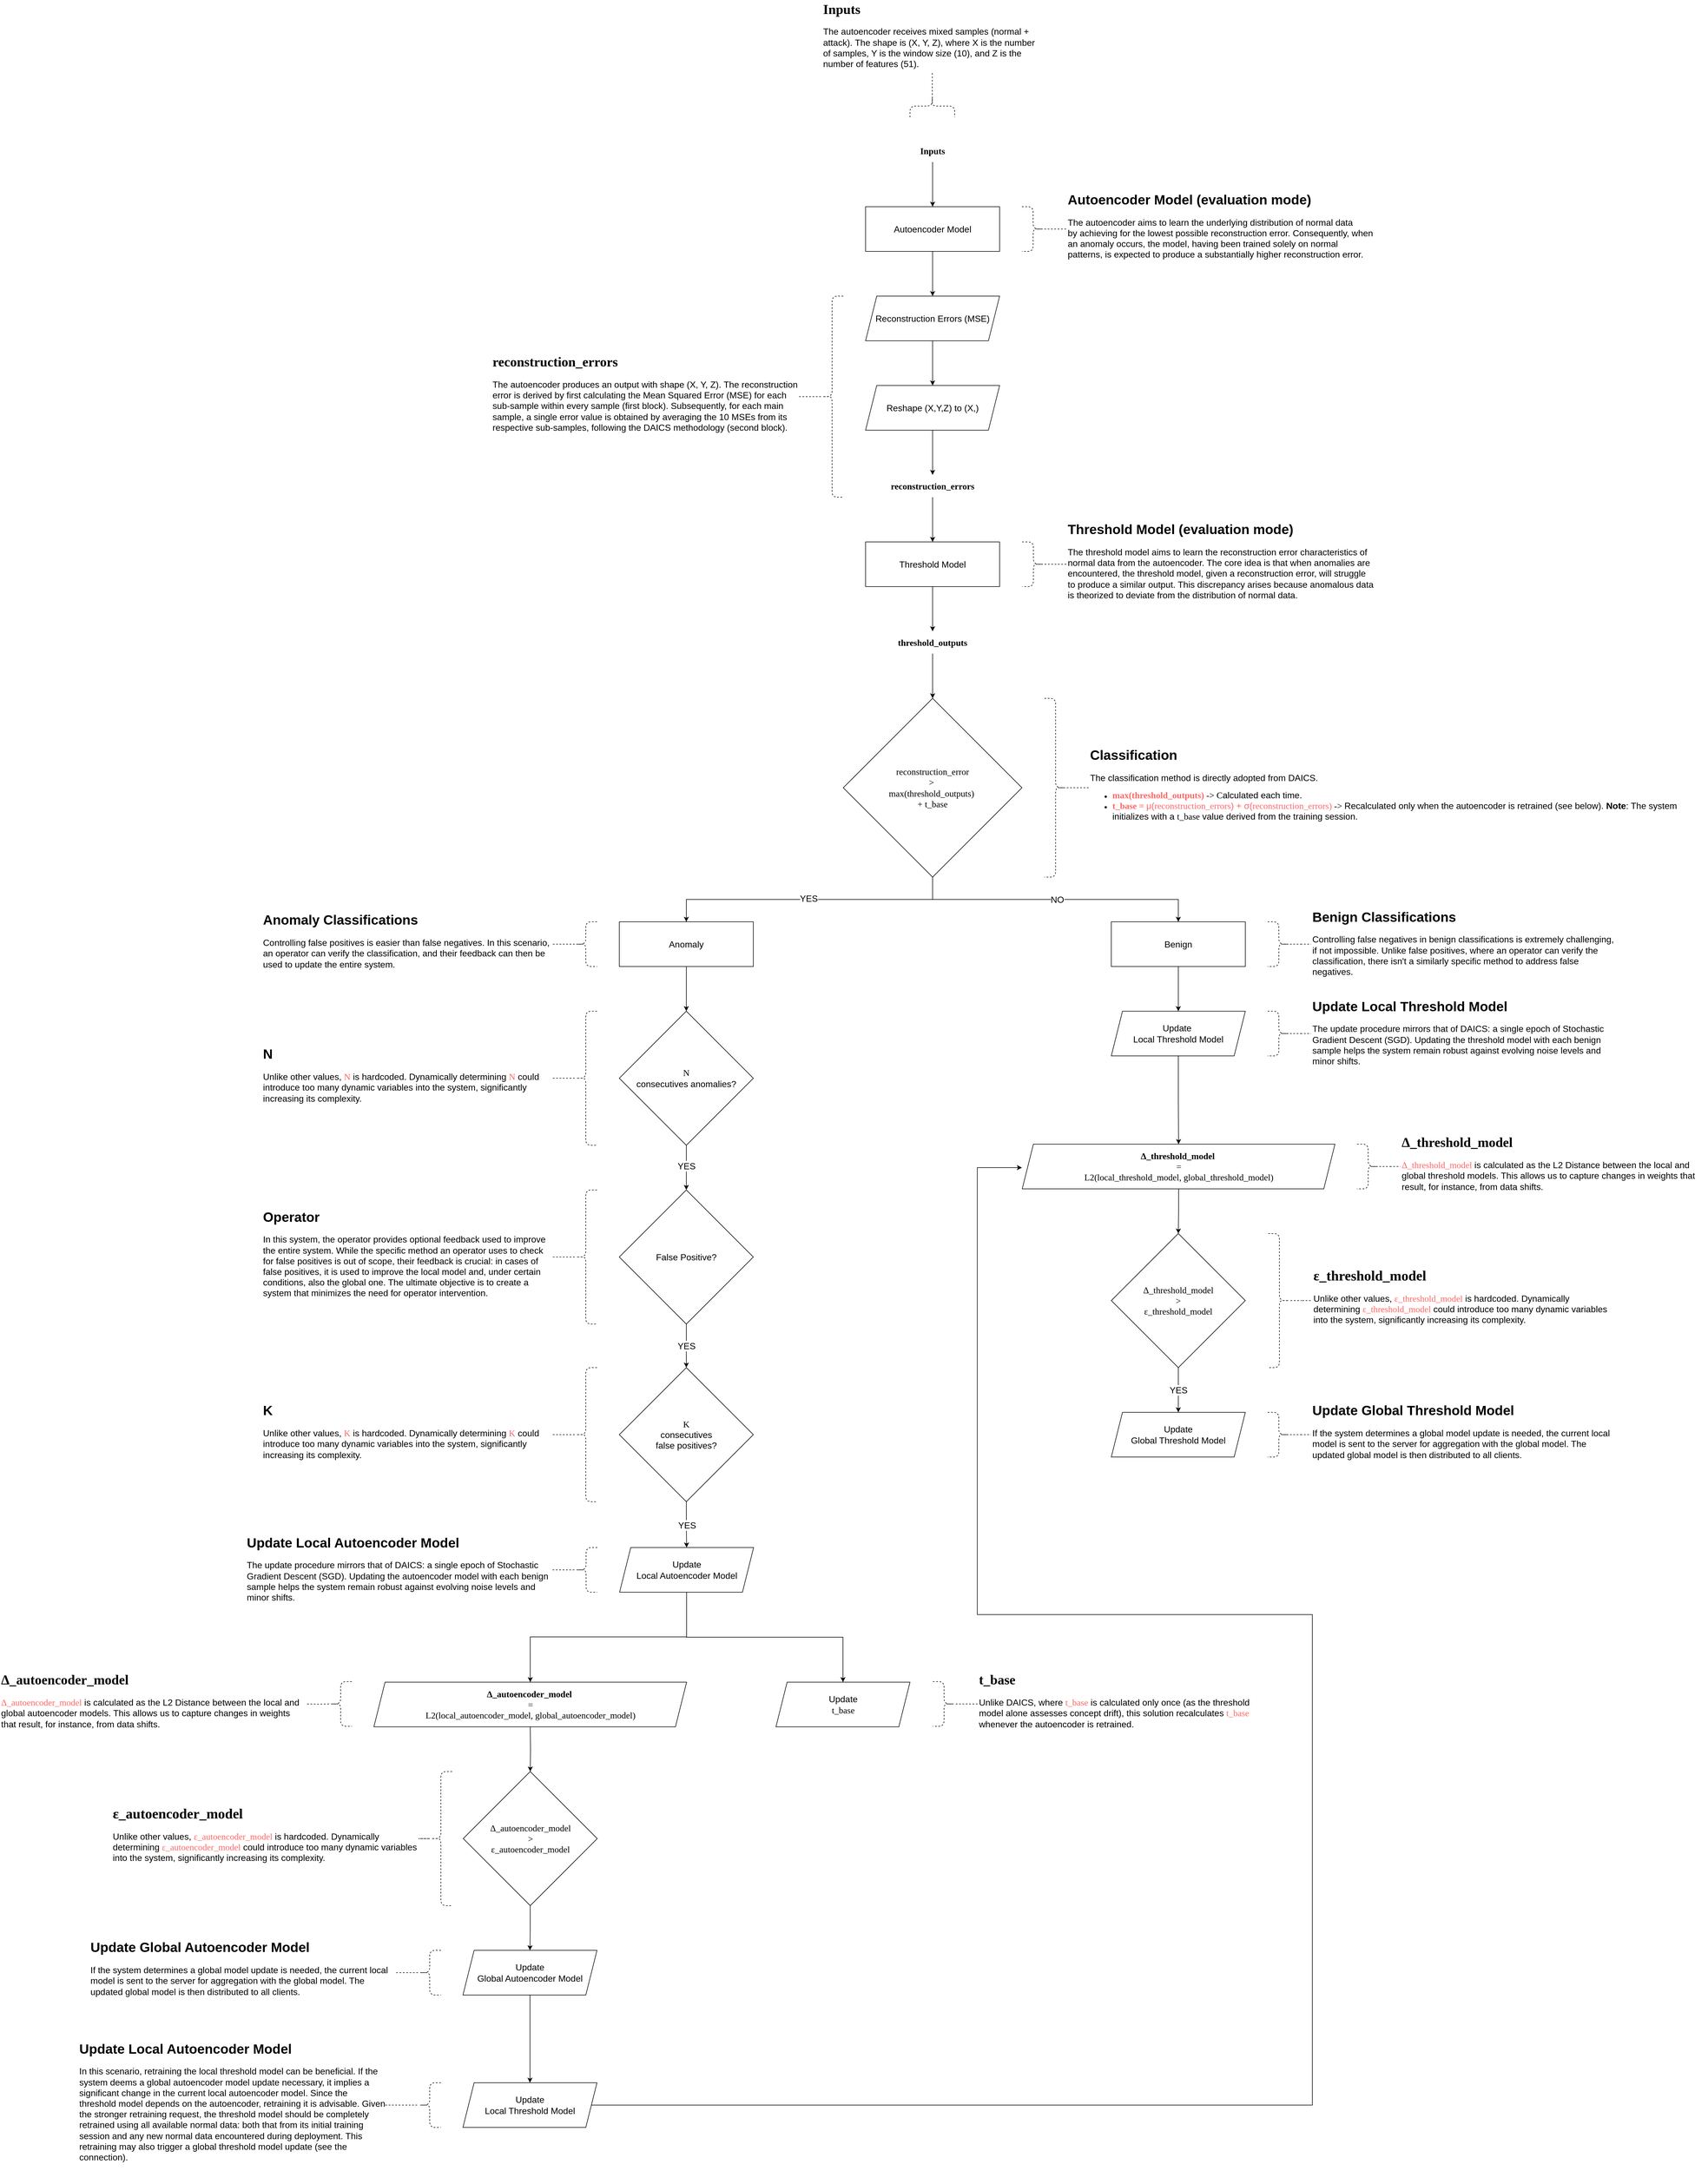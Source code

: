 <mxfile version="27.1.4">
  <diagram name="Page-1" id="iTcKblv_Ajy99_gno5pj">
    <mxGraphModel dx="4946" dy="1601" grid="1" gridSize="10" guides="1" tooltips="1" connect="1" arrows="1" fold="1" page="0" pageScale="1" pageWidth="850" pageHeight="1100" background="#FFFFFF" math="0" shadow="0">
      <root>
        <mxCell id="0" />
        <mxCell id="1" parent="0" />
        <mxCell id="DDEnpmRq-jySMfK6d3gm-47" value="" style="edgeStyle=orthogonalEdgeStyle;rounded=0;orthogonalLoop=1;jettySize=auto;html=1;strokeColor=light-dark(#000000,#FFFFFF);" parent="1" source="DDEnpmRq-jySMfK6d3gm-1" target="DDEnpmRq-jySMfK6d3gm-8" edge="1">
          <mxGeometry relative="1" as="geometry" />
        </mxCell>
        <mxCell id="DDEnpmRq-jySMfK6d3gm-1" value="&lt;font style=&quot;font-size: 16px;&quot;&gt;Autoencoder Model&lt;/font&gt;" style="rounded=0;whiteSpace=wrap;html=1;fillColor=none;" parent="1" vertex="1">
          <mxGeometry x="40" y="760" width="240" height="80" as="geometry" />
        </mxCell>
        <mxCell id="DDEnpmRq-jySMfK6d3gm-52" style="edgeStyle=orthogonalEdgeStyle;rounded=0;orthogonalLoop=1;jettySize=auto;html=1;exitX=0.5;exitY=1;exitDx=0;exitDy=0;entryX=0.5;entryY=0;entryDx=0;entryDy=0;strokeColor=light-dark(#000000,#FFFFFF);" parent="1" source="DDEnpmRq-jySMfK6d3gm-2" target="DDEnpmRq-jySMfK6d3gm-22" edge="1">
          <mxGeometry relative="1" as="geometry" />
        </mxCell>
        <mxCell id="DDEnpmRq-jySMfK6d3gm-2" value="&lt;font style=&quot;font-size: 16px;&quot;&gt;Threshold Model&lt;/font&gt;" style="rounded=0;whiteSpace=wrap;html=1;fillColor=none;" parent="1" vertex="1">
          <mxGeometry x="40" y="1360" width="240" height="80" as="geometry" />
        </mxCell>
        <mxCell id="DDEnpmRq-jySMfK6d3gm-3" value="&lt;h1 style=&quot;margin-top: 0px;&quot;&gt;&lt;b style=&quot;font-family: &amp;quot;Lucida Console&amp;quot;; text-align: center;&quot;&gt;&lt;font&gt;reconstruction_errors&lt;/font&gt;&lt;/b&gt;&lt;/h1&gt;&lt;p style=&quot;&quot;&gt;&lt;font style=&quot;font-size: 16px;&quot;&gt;The autoencoder produces an output with shape (X, Y, Z).&amp;nbsp;&lt;/font&gt;&lt;span style=&quot;font-size: 16px; background-color: transparent; color: light-dark(rgb(0, 0, 0), rgb(255, 255, 255));&quot;&gt;The reconstruction error is derived by first calculating the Mean Squared Error (MSE) for each sub-sample within every sample (first block). Subsequently, for each main sample, a single error value is obtained by averaging the 10 MSEs from its respective sub-samples, following the DAICS methodology (second block).&lt;/span&gt;&lt;/p&gt;" style="text;html=1;whiteSpace=wrap;overflow=hidden;rounded=0;verticalAlign=middle;" parent="1" vertex="1">
          <mxGeometry x="-630" y="980" width="550" height="240" as="geometry" />
        </mxCell>
        <mxCell id="DDEnpmRq-jySMfK6d3gm-5" value="&lt;h1 style=&quot;margin-top: 0px;&quot;&gt;Threshold Model (evaluation mode)&lt;/h1&gt;&lt;p style=&quot;&quot;&gt;&lt;font style=&quot;font-size: 16px;&quot;&gt;The threshold model aims to learn the reconstruction error characteristics of normal data from the autoencoder. The core idea is that when anomalies are encountered, the threshold model, given a reconstruction error, will struggle to produce a similar output. This discrepancy arises because anomalous data is theorized to deviate from the distribution of normal data.&lt;/font&gt;&lt;/p&gt;" style="text;html=1;whiteSpace=wrap;overflow=hidden;rounded=0;verticalAlign=middle;" parent="1" vertex="1">
          <mxGeometry x="400" y="1320" width="550" height="160" as="geometry" />
        </mxCell>
        <mxCell id="DDEnpmRq-jySMfK6d3gm-6" value="&lt;h1 style=&quot;margin-top: 0px;&quot;&gt;Autoencoder Model (evaluation mode)&lt;/h1&gt;&lt;p style=&quot;&quot;&gt;&lt;font style=&quot;font-size: 16px;&quot;&gt;The autoencoder aims to learn the underlying distribution of normal data by&amp;nbsp;&lt;/font&gt;&lt;span style=&quot;font-size: 16px; background-color: transparent; color: light-dark(rgb(0, 0, 0), rgb(255, 255, 255));&quot;&gt;achieving&lt;/span&gt;&lt;span style=&quot;font-size: 16px; background-color: transparent; color: light-dark(rgb(0, 0, 0), rgb(255, 255, 255));&quot;&gt;&amp;nbsp;for the lowest possible reconstruction error. Consequently, when an anomaly occurs, the model, having been trained solely on normal patterns, is expected to produce a substantially higher reconstruction error.&lt;/span&gt;&lt;/p&gt;" style="text;html=1;whiteSpace=wrap;overflow=hidden;rounded=0;verticalAlign=middle;" parent="1" vertex="1">
          <mxGeometry x="400" y="720" width="550" height="160" as="geometry" />
        </mxCell>
        <mxCell id="DDEnpmRq-jySMfK6d3gm-55" style="edgeStyle=orthogonalEdgeStyle;rounded=0;orthogonalLoop=1;jettySize=auto;html=1;exitX=0.5;exitY=1;exitDx=0;exitDy=0;entryX=0.5;entryY=0;entryDx=0;entryDy=0;strokeColor=light-dark(#000000,#FFFFFF);" parent="1" source="DDEnpmRq-jySMfK6d3gm-7" target="DDEnpmRq-jySMfK6d3gm-33" edge="1">
          <mxGeometry relative="1" as="geometry" />
        </mxCell>
        <mxCell id="DDEnpmRq-jySMfK6d3gm-56" value="&lt;font style=&quot;font-size: 16px;&quot;&gt;YES&lt;/font&gt;" style="edgeLabel;html=1;align=center;verticalAlign=middle;resizable=0;points=[];" parent="DDEnpmRq-jySMfK6d3gm-55" vertex="1" connectable="0">
          <mxGeometry x="0.006" y="-2" relative="1" as="geometry">
            <mxPoint as="offset" />
          </mxGeometry>
        </mxCell>
        <mxCell id="DDEnpmRq-jySMfK6d3gm-57" style="edgeStyle=orthogonalEdgeStyle;rounded=0;orthogonalLoop=1;jettySize=auto;html=1;exitX=0.5;exitY=1;exitDx=0;exitDy=0;entryX=0.5;entryY=0;entryDx=0;entryDy=0;strokeColor=light-dark(#000000,#FFFFFF);" parent="1" source="DDEnpmRq-jySMfK6d3gm-7" target="DDEnpmRq-jySMfK6d3gm-32" edge="1">
          <mxGeometry relative="1" as="geometry" />
        </mxCell>
        <mxCell id="DDEnpmRq-jySMfK6d3gm-59" value="&lt;font style=&quot;font-size: 16px;&quot;&gt;NO&lt;/font&gt;" style="edgeLabel;html=1;align=center;verticalAlign=middle;resizable=0;points=[];" parent="DDEnpmRq-jySMfK6d3gm-57" vertex="1" connectable="0">
          <mxGeometry x="0.011" relative="1" as="geometry">
            <mxPoint as="offset" />
          </mxGeometry>
        </mxCell>
        <mxCell id="DDEnpmRq-jySMfK6d3gm-7" value="&lt;font face=&quot;Lucida Console&quot; style=&quot;font-size: 16px;&quot;&gt;reconstruction_error&lt;/font&gt;&lt;div&gt;&lt;font face=&quot;Lucida Console&quot; style=&quot;font-size: 16px;&quot;&gt;&amp;gt;&amp;nbsp;&lt;/font&gt;&lt;/div&gt;&lt;div&gt;&lt;font face=&quot;Lucida Console&quot; style=&quot;font-size: 16px;&quot;&gt;max(threshold_outputs)&amp;nbsp;&lt;/font&gt;&lt;/div&gt;&lt;div&gt;&lt;font face=&quot;Lucida Console&quot; style=&quot;font-size: 16px;&quot;&gt;+ t_base&lt;/font&gt;&lt;/div&gt;" style="rhombus;whiteSpace=wrap;html=1;fillColor=none;" parent="1" vertex="1">
          <mxGeometry y="1640" width="320" height="320" as="geometry" />
        </mxCell>
        <mxCell id="DDEnpmRq-jySMfK6d3gm-48" value="" style="edgeStyle=orthogonalEdgeStyle;rounded=0;orthogonalLoop=1;jettySize=auto;html=1;strokeColor=light-dark(#000000,#FFFFFF);" parent="1" source="DDEnpmRq-jySMfK6d3gm-8" target="DDEnpmRq-jySMfK6d3gm-19" edge="1">
          <mxGeometry relative="1" as="geometry" />
        </mxCell>
        <mxCell id="DDEnpmRq-jySMfK6d3gm-8" value="&lt;font style=&quot;font-size: 16px;&quot;&gt;Reconstruction Errors (MSE)&lt;/font&gt;" style="shape=parallelogram;perimeter=parallelogramPerimeter;whiteSpace=wrap;html=1;fixedSize=1;fillColor=none;" parent="1" vertex="1">
          <mxGeometry x="40" y="920" width="240" height="80" as="geometry" />
        </mxCell>
        <mxCell id="DDEnpmRq-jySMfK6d3gm-10" value="&lt;h1 style=&quot;margin-top: 0px;&quot;&gt;&lt;b style=&quot;font-family: &amp;quot;Lucida Console&amp;quot;; text-align: center;&quot;&gt;&lt;font&gt;Inputs&lt;/font&gt;&lt;/b&gt;&lt;/h1&gt;&lt;p style=&quot;&quot;&gt;&lt;font style=&quot;font-size: 16px;&quot;&gt;The autoencoder receives mixed samples (normal + attack).&amp;nbsp;&lt;/font&gt;&lt;span style=&quot;font-size: 16px; background-color: transparent; color: light-dark(rgb(0, 0, 0), rgb(255, 255, 255));&quot;&gt;The shape is (X, Y, Z), where X is the number of samples, Y is the window size (10), and Z is the number of features (51).&lt;/span&gt;&lt;/p&gt;" style="text;html=1;whiteSpace=wrap;overflow=hidden;rounded=0;verticalAlign=middle;" parent="1" vertex="1">
          <mxGeometry x="-38" y="390" width="395" height="129.87" as="geometry" />
        </mxCell>
        <mxCell id="DDEnpmRq-jySMfK6d3gm-46" value="" style="edgeStyle=orthogonalEdgeStyle;rounded=0;orthogonalLoop=1;jettySize=auto;html=1;strokeColor=light-dark(#000000,#FFFFFF);" parent="1" source="DDEnpmRq-jySMfK6d3gm-12" target="DDEnpmRq-jySMfK6d3gm-1" edge="1">
          <mxGeometry relative="1" as="geometry" />
        </mxCell>
        <mxCell id="DDEnpmRq-jySMfK6d3gm-12" value="&lt;font face=&quot;Lucida Console&quot; style=&quot;font-size: 16px;&quot;&gt;&lt;b&gt;Inputs&lt;/b&gt;&lt;/font&gt;" style="text;html=1;align=center;verticalAlign=middle;whiteSpace=wrap;rounded=0;" parent="1" vertex="1">
          <mxGeometry x="40" y="640" width="240" height="40" as="geometry" />
        </mxCell>
        <mxCell id="DDEnpmRq-jySMfK6d3gm-49" value="" style="edgeStyle=orthogonalEdgeStyle;rounded=0;orthogonalLoop=1;jettySize=auto;html=1;strokeColor=light-dark(#000000,#FFFFFF);" parent="1" source="DDEnpmRq-jySMfK6d3gm-19" target="DDEnpmRq-jySMfK6d3gm-23" edge="1">
          <mxGeometry relative="1" as="geometry" />
        </mxCell>
        <mxCell id="DDEnpmRq-jySMfK6d3gm-19" value="&lt;font style=&quot;font-size: 16px;&quot;&gt;Reshape (X,Y,Z) to (X,)&lt;/font&gt;" style="shape=parallelogram;perimeter=parallelogramPerimeter;whiteSpace=wrap;html=1;fixedSize=1;fillColor=none;" parent="1" vertex="1">
          <mxGeometry x="40" y="1080" width="240" height="80" as="geometry" />
        </mxCell>
        <mxCell id="DDEnpmRq-jySMfK6d3gm-54" style="edgeStyle=orthogonalEdgeStyle;rounded=0;orthogonalLoop=1;jettySize=auto;html=1;exitX=0.5;exitY=1;exitDx=0;exitDy=0;strokeColor=light-dark(#000000,#FFFFFF);" parent="1" source="DDEnpmRq-jySMfK6d3gm-22" edge="1">
          <mxGeometry relative="1" as="geometry">
            <mxPoint x="160" y="1640" as="targetPoint" />
          </mxGeometry>
        </mxCell>
        <mxCell id="DDEnpmRq-jySMfK6d3gm-22" value="&lt;font face=&quot;Lucida Console&quot; style=&quot;font-size: 16px;&quot;&gt;&lt;b&gt;threshold_outputs&lt;/b&gt;&lt;/font&gt;" style="text;html=1;align=center;verticalAlign=middle;whiteSpace=wrap;rounded=0;" parent="1" vertex="1">
          <mxGeometry x="40" y="1520" width="240" height="40" as="geometry" />
        </mxCell>
        <mxCell id="DDEnpmRq-jySMfK6d3gm-51" style="edgeStyle=orthogonalEdgeStyle;rounded=0;orthogonalLoop=1;jettySize=auto;html=1;exitX=0.5;exitY=1;exitDx=0;exitDy=0;entryX=0.5;entryY=0;entryDx=0;entryDy=0;strokeColor=light-dark(#000000,#FFFFFF);" parent="1" source="DDEnpmRq-jySMfK6d3gm-23" target="DDEnpmRq-jySMfK6d3gm-2" edge="1">
          <mxGeometry relative="1" as="geometry" />
        </mxCell>
        <mxCell id="DDEnpmRq-jySMfK6d3gm-23" value="&lt;font face=&quot;Lucida Console&quot; style=&quot;font-size: 16px;&quot;&gt;&lt;b&gt;reconstruction_errors&lt;/b&gt;&lt;/font&gt;" style="text;html=1;align=center;verticalAlign=middle;whiteSpace=wrap;rounded=0;" parent="1" vertex="1">
          <mxGeometry x="40" y="1240" width="240" height="40" as="geometry" />
        </mxCell>
        <mxCell id="DDEnpmRq-jySMfK6d3gm-60" value="" style="edgeStyle=orthogonalEdgeStyle;rounded=0;orthogonalLoop=1;jettySize=auto;html=1;strokeColor=light-dark(#000000,#FFFFFF);" parent="1" source="DDEnpmRq-jySMfK6d3gm-32" target="DDEnpmRq-jySMfK6d3gm-42" edge="1">
          <mxGeometry relative="1" as="geometry" />
        </mxCell>
        <mxCell id="DDEnpmRq-jySMfK6d3gm-32" value="&lt;font style=&quot;font-size: 16px;&quot;&gt;Benign&lt;/font&gt;" style="rounded=0;whiteSpace=wrap;html=1;fillColor=none;" parent="1" vertex="1">
          <mxGeometry x="480" y="2040" width="240" height="80" as="geometry" />
        </mxCell>
        <mxCell id="DDEnpmRq-jySMfK6d3gm-68" value="" style="edgeStyle=orthogonalEdgeStyle;rounded=0;orthogonalLoop=1;jettySize=auto;html=1;strokeColor=light-dark(#000000,#FFFFFF);" parent="1" source="DDEnpmRq-jySMfK6d3gm-33" target="DDEnpmRq-jySMfK6d3gm-65" edge="1">
          <mxGeometry relative="1" as="geometry" />
        </mxCell>
        <mxCell id="DDEnpmRq-jySMfK6d3gm-33" value="&lt;font style=&quot;font-size: 16px;&quot;&gt;Anomaly&lt;/font&gt;" style="rounded=0;whiteSpace=wrap;html=1;fillColor=none;" parent="1" vertex="1">
          <mxGeometry x="-401" y="2040" width="240" height="80" as="geometry" />
        </mxCell>
        <mxCell id="DDEnpmRq-jySMfK6d3gm-63" value="" style="edgeStyle=orthogonalEdgeStyle;rounded=0;orthogonalLoop=1;jettySize=auto;html=1;strokeColor=light-dark(#000000,#FFFFFF);" parent="1" source="DDEnpmRq-jySMfK6d3gm-38" target="DDEnpmRq-jySMfK6d3gm-45" edge="1">
          <mxGeometry relative="1" as="geometry" />
        </mxCell>
        <mxCell id="DDEnpmRq-jySMfK6d3gm-64" value="&lt;font style=&quot;font-size: 16px;&quot;&gt;YES&lt;/font&gt;" style="edgeLabel;html=1;align=center;verticalAlign=middle;resizable=0;points=[];" parent="DDEnpmRq-jySMfK6d3gm-63" vertex="1" connectable="0">
          <mxGeometry x="0.005" relative="1" as="geometry">
            <mxPoint as="offset" />
          </mxGeometry>
        </mxCell>
        <mxCell id="DDEnpmRq-jySMfK6d3gm-38" value="&lt;span style=&quot;font-size: 16px;&quot;&gt;&lt;font face=&quot;Lucida Console&quot;&gt;Δ_threshold_model&lt;/font&gt;&lt;/span&gt;&lt;div&gt;&lt;span style=&quot;font-size: 16px;&quot;&gt;&lt;font face=&quot;Lucida Console&quot;&gt;&amp;gt;&lt;/font&gt;&lt;/span&gt;&lt;div&gt;&lt;span style=&quot;font-size: 16px;&quot;&gt;&lt;font face=&quot;Lucida Console&quot;&gt;ε_threshold_model&lt;/font&gt;&lt;/span&gt;&lt;/div&gt;&lt;/div&gt;" style="rhombus;whiteSpace=wrap;html=1;fillColor=none;" parent="1" vertex="1">
          <mxGeometry x="480" y="2598" width="240" height="240" as="geometry" />
        </mxCell>
        <mxCell id="DDEnpmRq-jySMfK6d3gm-218" style="edgeStyle=orthogonalEdgeStyle;rounded=0;orthogonalLoop=1;jettySize=auto;html=1;exitX=0.5;exitY=1;exitDx=0;exitDy=0;entryX=0.5;entryY=0;entryDx=0;entryDy=0;" parent="1" source="DDEnpmRq-jySMfK6d3gm-42" target="DDEnpmRq-jySMfK6d3gm-216" edge="1">
          <mxGeometry relative="1" as="geometry" />
        </mxCell>
        <mxCell id="DDEnpmRq-jySMfK6d3gm-42" value="&lt;font style=&quot;font-size: 16px;&quot;&gt;Update&amp;nbsp;&lt;/font&gt;&lt;div&gt;&lt;font style=&quot;font-size: 16px;&quot;&gt;Local Threshold Model&lt;/font&gt;&lt;/div&gt;" style="shape=parallelogram;perimeter=parallelogramPerimeter;whiteSpace=wrap;html=1;fixedSize=1;fillColor=none;" parent="1" vertex="1">
          <mxGeometry x="480" y="2200" width="240" height="80" as="geometry" />
        </mxCell>
        <mxCell id="DDEnpmRq-jySMfK6d3gm-45" value="&lt;font style=&quot;font-size: 16px;&quot;&gt;Update&lt;/font&gt;&lt;div&gt;&lt;font style=&quot;font-size: 16px;&quot;&gt;Global Threshold Model&lt;/font&gt;&lt;/div&gt;" style="shape=parallelogram;perimeter=parallelogramPerimeter;whiteSpace=wrap;html=1;fixedSize=1;fillColor=none;" parent="1" vertex="1">
          <mxGeometry x="480" y="2918" width="240" height="80" as="geometry" />
        </mxCell>
        <mxCell id="DDEnpmRq-jySMfK6d3gm-69" value="" style="edgeStyle=orthogonalEdgeStyle;rounded=0;orthogonalLoop=1;jettySize=auto;html=1;strokeColor=light-dark(#000000,#FFFFFF);" parent="1" source="DDEnpmRq-jySMfK6d3gm-65" target="DDEnpmRq-jySMfK6d3gm-66" edge="1">
          <mxGeometry relative="1" as="geometry" />
        </mxCell>
        <mxCell id="DDEnpmRq-jySMfK6d3gm-89" value="&lt;font style=&quot;font-size: 16px;&quot;&gt;YES&lt;/font&gt;" style="edgeLabel;html=1;align=center;verticalAlign=middle;resizable=0;points=[];labelBackgroundColor=default;" parent="DDEnpmRq-jySMfK6d3gm-69" vertex="1" connectable="0">
          <mxGeometry x="-0.09" relative="1" as="geometry">
            <mxPoint as="offset" />
          </mxGeometry>
        </mxCell>
        <mxCell id="DDEnpmRq-jySMfK6d3gm-65" value="&lt;span style=&quot;font-size: 16px;&quot;&gt;&lt;font face=&quot;Lucida Console&quot;&gt;N&lt;/font&gt;&lt;/span&gt;&lt;div&gt;&lt;span style=&quot;font-size: 16px;&quot;&gt;&lt;font face=&quot;Helvetica&quot;&gt;consecutives anomalies?&lt;/font&gt;&lt;/span&gt;&lt;/div&gt;" style="rhombus;whiteSpace=wrap;html=1;fillColor=none;" parent="1" vertex="1">
          <mxGeometry x="-401" y="2200" width="240" height="240" as="geometry" />
        </mxCell>
        <mxCell id="DDEnpmRq-jySMfK6d3gm-199" value="" style="edgeStyle=orthogonalEdgeStyle;rounded=0;orthogonalLoop=1;jettySize=auto;html=1;strokeColor=light-dark(#000000,#FFFFFF);" parent="1" source="DDEnpmRq-jySMfK6d3gm-66" target="DDEnpmRq-jySMfK6d3gm-198" edge="1">
          <mxGeometry relative="1" as="geometry" />
        </mxCell>
        <mxCell id="DDEnpmRq-jySMfK6d3gm-200" value="&lt;font style=&quot;font-size: 16px;&quot;&gt;YES&lt;/font&gt;" style="edgeLabel;html=1;align=center;verticalAlign=middle;resizable=0;points=[];" parent="DDEnpmRq-jySMfK6d3gm-199" vertex="1" connectable="0">
          <mxGeometry x="-0.006" relative="1" as="geometry">
            <mxPoint as="offset" />
          </mxGeometry>
        </mxCell>
        <mxCell id="DDEnpmRq-jySMfK6d3gm-66" value="&lt;span style=&quot;font-size: 16px;&quot;&gt;False Positive?&lt;/span&gt;" style="rhombus;whiteSpace=wrap;html=1;fillColor=none;" parent="1" vertex="1">
          <mxGeometry x="-401" y="2520" width="240" height="240" as="geometry" />
        </mxCell>
        <mxCell id="DDEnpmRq-jySMfK6d3gm-79" value="" style="edgeStyle=orthogonalEdgeStyle;rounded=0;orthogonalLoop=1;jettySize=auto;html=1;dashed=1;endArrow=none;endFill=0;strokeColor=light-dark(#000000,#FFFFFF);" parent="1" source="DDEnpmRq-jySMfK6d3gm-67" target="DDEnpmRq-jySMfK6d3gm-70" edge="1">
          <mxGeometry relative="1" as="geometry" />
        </mxCell>
        <mxCell id="DDEnpmRq-jySMfK6d3gm-67" value="" style="shape=curlyBracket;whiteSpace=wrap;html=1;rounded=1;labelPosition=left;verticalLabelPosition=middle;align=right;verticalAlign=middle;dashed=1;strokeColor=light-dark(#000000,#FFFFFF);" parent="1" vertex="1">
          <mxGeometry x="-481" y="2520" width="40" height="240" as="geometry" />
        </mxCell>
        <mxCell id="DDEnpmRq-jySMfK6d3gm-70" value="&lt;h1 style=&quot;margin-top: 0px;&quot;&gt;Operator&lt;/h1&gt;&lt;p style=&quot;&quot;&gt;&lt;span style=&quot;font-size: 16px;&quot;&gt;In this system, the operator provides optional feedback used to improve the entire system. While the specific method an operator uses to check for false positives is out of scope, their feedback is crucial: in cases of false positives, it is used to improve the local model and, under certain conditions, also the global one. The ultimate objective is to create a system that minimizes the need for operator intervention.&lt;/span&gt;&lt;/p&gt;" style="text;html=1;align=left;verticalAlign=middle;whiteSpace=wrap;rounded=0;" parent="1" vertex="1">
          <mxGeometry x="-1041" y="2520" width="520" height="240" as="geometry" />
        </mxCell>
        <mxCell id="DDEnpmRq-jySMfK6d3gm-85" value="" style="edgeStyle=orthogonalEdgeStyle;rounded=0;orthogonalLoop=1;jettySize=auto;html=1;strokeColor=light-dark(#000000,#FFFFFF);" parent="1" source="DDEnpmRq-jySMfK6d3gm-71" edge="1">
          <mxGeometry relative="1" as="geometry">
            <mxPoint x="-560.455" y="3401" as="targetPoint" />
            <Array as="points">
              <mxPoint x="-280" y="3320" />
              <mxPoint x="-560" y="3320" />
            </Array>
          </mxGeometry>
        </mxCell>
        <mxCell id="DDEnpmRq-jySMfK6d3gm-190" style="edgeStyle=orthogonalEdgeStyle;rounded=0;orthogonalLoop=1;jettySize=auto;html=1;exitX=0.5;exitY=1;exitDx=0;exitDy=0;strokeColor=light-dark(#000000,#FFFFFF);" parent="1" source="DDEnpmRq-jySMfK6d3gm-71" target="DDEnpmRq-jySMfK6d3gm-191" edge="1">
          <mxGeometry relative="1" as="geometry">
            <mxPoint x="-0.5" y="3401" as="targetPoint" />
          </mxGeometry>
        </mxCell>
        <mxCell id="DDEnpmRq-jySMfK6d3gm-71" value="&lt;font style=&quot;font-size: 16px;&quot;&gt;Update&lt;/font&gt;&lt;div&gt;&lt;font style=&quot;font-size: 16px;&quot;&gt;Local Autoencoder Model&lt;/font&gt;&lt;/div&gt;" style="shape=parallelogram;perimeter=parallelogramPerimeter;whiteSpace=wrap;html=1;fixedSize=1;fillColor=none;" parent="1" vertex="1">
          <mxGeometry x="-400.5" y="3160" width="240" height="80" as="geometry" />
        </mxCell>
        <mxCell id="DDEnpmRq-jySMfK6d3gm-76" value="" style="edgeStyle=orthogonalEdgeStyle;rounded=0;orthogonalLoop=1;jettySize=auto;html=1;strokeColor=light-dark(#000000,#FFFFFF);dashed=1;endArrow=none;endFill=0;" parent="1" source="DDEnpmRq-jySMfK6d3gm-72" target="DDEnpmRq-jySMfK6d3gm-3" edge="1">
          <mxGeometry relative="1" as="geometry" />
        </mxCell>
        <mxCell id="DDEnpmRq-jySMfK6d3gm-72" value="" style="shape=curlyBracket;whiteSpace=wrap;html=1;rounded=1;labelPosition=left;verticalLabelPosition=middle;align=right;verticalAlign=middle;dashed=1;strokeColor=light-dark(#000000,#FFFFFF);" parent="1" vertex="1">
          <mxGeometry x="-40" y="920" width="40" height="360" as="geometry" />
        </mxCell>
        <mxCell id="DDEnpmRq-jySMfK6d3gm-77" value="" style="edgeStyle=orthogonalEdgeStyle;rounded=0;orthogonalLoop=1;jettySize=auto;html=1;endArrow=none;endFill=0;dashed=1;strokeColor=light-dark(#000000,#FFFFFF);" parent="1" source="DDEnpmRq-jySMfK6d3gm-73" target="DDEnpmRq-jySMfK6d3gm-6" edge="1">
          <mxGeometry relative="1" as="geometry" />
        </mxCell>
        <mxCell id="DDEnpmRq-jySMfK6d3gm-73" value="" style="shape=curlyBracket;whiteSpace=wrap;html=1;rounded=1;flipH=1;labelPosition=right;verticalLabelPosition=middle;align=left;verticalAlign=middle;dashed=1;strokeColor=light-dark(#000000,#FFFFFF);" parent="1" vertex="1">
          <mxGeometry x="320" y="760" width="40" height="80" as="geometry" />
        </mxCell>
        <mxCell id="DDEnpmRq-jySMfK6d3gm-78" value="" style="edgeStyle=orthogonalEdgeStyle;rounded=0;orthogonalLoop=1;jettySize=auto;html=1;dashed=1;endArrow=none;endFill=0;strokeColor=light-dark(#000000,#FFFFFF);" parent="1" source="DDEnpmRq-jySMfK6d3gm-74" target="DDEnpmRq-jySMfK6d3gm-5" edge="1">
          <mxGeometry relative="1" as="geometry" />
        </mxCell>
        <mxCell id="DDEnpmRq-jySMfK6d3gm-74" value="" style="shape=curlyBracket;whiteSpace=wrap;html=1;rounded=1;flipH=1;labelPosition=right;verticalLabelPosition=middle;align=left;verticalAlign=middle;dashed=1;strokeColor=light-dark(#000000,#FFFFFF);" parent="1" vertex="1">
          <mxGeometry x="320.5" y="1360" width="40" height="80" as="geometry" />
        </mxCell>
        <mxCell id="DDEnpmRq-jySMfK6d3gm-80" value="" style="edgeStyle=orthogonalEdgeStyle;rounded=0;orthogonalLoop=1;jettySize=auto;html=1;endArrow=none;endFill=0;dashed=1;strokeColor=light-dark(#000000,#FFFFFF);" parent="1" source="DDEnpmRq-jySMfK6d3gm-75" target="DDEnpmRq-jySMfK6d3gm-10" edge="1">
          <mxGeometry relative="1" as="geometry" />
        </mxCell>
        <mxCell id="DDEnpmRq-jySMfK6d3gm-75" value="" style="shape=curlyBracket;whiteSpace=wrap;html=1;rounded=1;flipH=1;labelPosition=right;verticalLabelPosition=middle;align=left;verticalAlign=middle;direction=south;dashed=1;strokeColor=light-dark(#000000,#FFFFFF);" parent="1" vertex="1">
          <mxGeometry x="119.5" y="559.87" width="80" height="40" as="geometry" />
        </mxCell>
        <mxCell id="DDEnpmRq-jySMfK6d3gm-86" value="" style="edgeStyle=orthogonalEdgeStyle;rounded=0;orthogonalLoop=1;jettySize=auto;html=1;strokeColor=light-dark(#000000,#FFFFFF);" parent="1" target="DDEnpmRq-jySMfK6d3gm-82" edge="1">
          <mxGeometry relative="1" as="geometry">
            <mxPoint x="-560.5" y="3481" as="sourcePoint" />
          </mxGeometry>
        </mxCell>
        <mxCell id="DDEnpmRq-jySMfK6d3gm-87" value="" style="edgeStyle=orthogonalEdgeStyle;rounded=0;orthogonalLoop=1;jettySize=auto;html=1;strokeColor=light-dark(#000000,#FFFFFF);" parent="1" source="DDEnpmRq-jySMfK6d3gm-82" target="DDEnpmRq-jySMfK6d3gm-83" edge="1">
          <mxGeometry relative="1" as="geometry" />
        </mxCell>
        <mxCell id="DDEnpmRq-jySMfK6d3gm-82" value="&lt;span style=&quot;font-size: 16px;&quot;&gt;&lt;font face=&quot;Lucida Console&quot;&gt;Δ_autoencoder_model&lt;/font&gt;&lt;/span&gt;&lt;div&gt;&lt;span style=&quot;font-size: 16px;&quot;&gt;&lt;font face=&quot;Lucida Console&quot;&gt;&amp;gt;&lt;/font&gt;&lt;/span&gt;&lt;div&gt;&lt;span style=&quot;font-size: 16px;&quot;&gt;&lt;font face=&quot;Lucida Console&quot;&gt;ε_autoencoder_model&lt;/font&gt;&lt;/span&gt;&lt;/div&gt;&lt;/div&gt;" style="rhombus;whiteSpace=wrap;html=1;fillColor=none;" parent="1" vertex="1">
          <mxGeometry x="-680.5" y="3561" width="240" height="240" as="geometry" />
        </mxCell>
        <mxCell id="DDEnpmRq-jySMfK6d3gm-211" value="" style="edgeStyle=orthogonalEdgeStyle;rounded=0;orthogonalLoop=1;jettySize=auto;html=1;" parent="1" source="DDEnpmRq-jySMfK6d3gm-83" target="DDEnpmRq-jySMfK6d3gm-207" edge="1">
          <mxGeometry relative="1" as="geometry" />
        </mxCell>
        <mxCell id="DDEnpmRq-jySMfK6d3gm-83" value="&lt;font style=&quot;font-size: 16px;&quot;&gt;Update&lt;/font&gt;&lt;div&gt;&lt;font style=&quot;font-size: 16px;&quot;&gt;Global Autoencoder Model&lt;/font&gt;&lt;/div&gt;" style="shape=parallelogram;perimeter=parallelogramPerimeter;whiteSpace=wrap;html=1;fixedSize=1;fillColor=none;" parent="1" vertex="1">
          <mxGeometry x="-681" y="3881" width="240" height="80" as="geometry" />
        </mxCell>
        <mxCell id="DDEnpmRq-jySMfK6d3gm-98" value="&lt;h1 style=&quot;margin-top: 0px;&quot;&gt;Benign Classifications&lt;/h1&gt;&lt;p style=&quot;&quot;&gt;&lt;font style=&quot;font-size: 16px;&quot;&gt;Controlling false negatives in benign classifications is extremely challenging, if not impossible. Unlike false positives, where an operator can verify the classification, there isn&#39;t a similarly specific method to address false negatives.&lt;/font&gt;&lt;/p&gt;" style="text;html=1;whiteSpace=wrap;overflow=hidden;rounded=0;verticalAlign=middle;align=left;" parent="1" vertex="1">
          <mxGeometry x="837.5" y="2015" width="550" height="130" as="geometry" />
        </mxCell>
        <mxCell id="DDEnpmRq-jySMfK6d3gm-99" value="" style="edgeStyle=orthogonalEdgeStyle;rounded=0;orthogonalLoop=1;jettySize=auto;html=1;dashed=1;endArrow=none;endFill=0;strokeColor=light-dark(#000000,#FFFFFF);" parent="1" source="DDEnpmRq-jySMfK6d3gm-100" target="DDEnpmRq-jySMfK6d3gm-98" edge="1">
          <mxGeometry relative="1" as="geometry" />
        </mxCell>
        <mxCell id="DDEnpmRq-jySMfK6d3gm-100" value="" style="shape=curlyBracket;whiteSpace=wrap;html=1;rounded=1;flipH=1;labelPosition=right;verticalLabelPosition=middle;align=left;verticalAlign=middle;dashed=1;strokeColor=light-dark(#000000,#FFFFFF);" parent="1" vertex="1">
          <mxGeometry x="760" y="2040" width="40" height="80" as="geometry" />
        </mxCell>
        <mxCell id="DDEnpmRq-jySMfK6d3gm-101" value="&lt;h1 style=&quot;margin-top: 0px;&quot;&gt;N&lt;/h1&gt;&lt;p style=&quot;&quot;&gt;&lt;span style=&quot;font-size: 16px;&quot;&gt;Unlike other values, &lt;font style=&quot;color: light-dark(rgb(255, 102, 102), rgb(255, 102, 102));&quot; face=&quot;Lucida Console&quot;&gt;N&lt;/font&gt; is hardcoded. Dynamically determining &lt;font style=&quot;background-color: light-dark(#ffffff, var(--ge-dark-color, #121212)); color: light-dark(rgb(255, 102, 102), rgb(255, 102, 102));&quot; face=&quot;Lucida Console&quot;&gt;N&lt;/font&gt; could introduce too many dynamic variables into the system, significantly increasing its complexity.&lt;/span&gt;&lt;/p&gt;" style="text;html=1;whiteSpace=wrap;overflow=hidden;rounded=0;verticalAlign=middle;" parent="1" vertex="1">
          <mxGeometry x="-1041" y="2240" width="520" height="160" as="geometry" />
        </mxCell>
        <mxCell id="DDEnpmRq-jySMfK6d3gm-102" value="" style="edgeStyle=orthogonalEdgeStyle;rounded=0;orthogonalLoop=1;jettySize=auto;html=1;strokeColor=light-dark(#000000,#FFFFFF);dashed=1;endArrow=none;endFill=0;" parent="1" source="DDEnpmRq-jySMfK6d3gm-103" target="DDEnpmRq-jySMfK6d3gm-101" edge="1">
          <mxGeometry relative="1" as="geometry" />
        </mxCell>
        <mxCell id="DDEnpmRq-jySMfK6d3gm-103" value="" style="shape=curlyBracket;whiteSpace=wrap;html=1;rounded=1;labelPosition=left;verticalLabelPosition=middle;align=right;verticalAlign=middle;dashed=1;strokeColor=light-dark(#000000,#FFFFFF);" parent="1" vertex="1">
          <mxGeometry x="-481" y="2200" width="40" height="240" as="geometry" />
        </mxCell>
        <mxCell id="DDEnpmRq-jySMfK6d3gm-104" value="&lt;h1 style=&quot;margin-top: 0px;&quot;&gt;Anomaly Classifications&lt;/h1&gt;&lt;p style=&quot;&quot;&gt;&lt;span style=&quot;font-size: 16px;&quot;&gt;Controlling false positives is easier than false negatives. In this scenario, an operator can verify the classification, and their feedback can then be used to update the entire system.&lt;/span&gt;&lt;/p&gt;" style="text;html=1;whiteSpace=wrap;overflow=hidden;rounded=0;verticalAlign=middle;" parent="1" vertex="1">
          <mxGeometry x="-1041" y="2000" width="520" height="160" as="geometry" />
        </mxCell>
        <mxCell id="DDEnpmRq-jySMfK6d3gm-105" value="" style="edgeStyle=orthogonalEdgeStyle;rounded=0;orthogonalLoop=1;jettySize=auto;html=1;strokeColor=light-dark(#000000,#FFFFFF);dashed=1;endArrow=none;endFill=0;" parent="1" source="DDEnpmRq-jySMfK6d3gm-106" target="DDEnpmRq-jySMfK6d3gm-104" edge="1">
          <mxGeometry relative="1" as="geometry" />
        </mxCell>
        <mxCell id="DDEnpmRq-jySMfK6d3gm-106" value="" style="shape=curlyBracket;whiteSpace=wrap;html=1;rounded=1;labelPosition=left;verticalLabelPosition=middle;align=right;verticalAlign=middle;dashed=1;strokeColor=light-dark(#000000,#FFFFFF);" parent="1" vertex="1">
          <mxGeometry x="-481" y="2040" width="40" height="80" as="geometry" />
        </mxCell>
        <mxCell id="DDEnpmRq-jySMfK6d3gm-107" value="&lt;h1 style=&quot;margin-top: 0px;&quot;&gt;Classification&lt;/h1&gt;&lt;p style=&quot;&quot;&gt;&lt;font style=&quot;font-size: 16px;&quot;&gt;The classification method is directly adopted from DAICS.&lt;/font&gt;&lt;/p&gt;&lt;p style=&quot;&quot;&gt;&lt;/p&gt;&lt;ul&gt;&lt;li&gt;&lt;font style=&quot;font-size: 16px;&quot;&gt;&lt;span style=&quot;font-family: &amp;quot;Lucida Console&amp;quot;; text-align: center;&quot;&gt;&lt;font style=&quot;color: rgb(255, 102, 102);&quot;&gt;&lt;b style=&quot;&quot;&gt;max(threshold_outputs)&lt;/b&gt;&lt;/font&gt; -&amp;gt; C&lt;/span&gt;&lt;span style=&quot;text-align: center;&quot;&gt;&lt;font face=&quot;Helvetica&quot;&gt;alculated each time.&lt;/font&gt;&lt;/span&gt;&lt;/font&gt;&lt;/li&gt;&lt;li style=&quot;text-align: left;&quot;&gt;&lt;font style=&quot;font-size: 16px;&quot;&gt;&lt;font style=&quot;color: rgb(255, 102, 102);&quot;&gt;&lt;font style=&quot;text-align: center;&quot; face=&quot;Lucida Console&quot;&gt;&lt;b style=&quot;&quot;&gt;&lt;font&gt;t_base&amp;nbsp;&lt;/font&gt;&lt;/b&gt;&lt;/font&gt;&lt;b style=&quot;text-align: center; background-color: transparent; font-family: &amp;quot;Lucida Console&amp;quot;;&quot;&gt;=&amp;nbsp;&lt;/b&gt;&lt;span style=&quot;text-align: center; background-color: transparent;&quot;&gt;μ(&lt;/span&gt;&lt;span style=&quot;text-align: center; background-color: transparent; font-family: &amp;quot;Lucida Console&amp;quot;;&quot;&gt;reconstruction_errors&lt;/span&gt;&lt;span style=&quot;text-align: center; background-color: transparent;&quot;&gt;)&amp;nbsp;&lt;/span&gt;&lt;span style=&quot;text-align: center; background-color: transparent;&quot;&gt;+&amp;nbsp;&lt;/span&gt;&lt;span style=&quot;text-align: center; background-color: transparent;&quot;&gt;σ(&lt;/span&gt;&lt;span style=&quot;text-align: center; background-color: transparent; font-family: &amp;quot;Lucida Console&amp;quot;;&quot;&gt;reconstruction_errors)&lt;/span&gt;&lt;/font&gt;&lt;span style=&quot;color: light-dark(rgb(0, 0, 0), rgb(255, 255, 255)); text-align: center; background-color: transparent; font-family: &amp;quot;Lucida Console&amp;quot;;&quot;&gt; &lt;/span&gt;&lt;span style=&quot;color: light-dark(rgb(0, 0, 0), rgb(255, 255, 255)); text-align: center; background-color: transparent;&quot;&gt;&lt;font face=&quot;Lucida Console&quot;&gt;-&amp;gt;&amp;nbsp;&lt;/font&gt;&lt;/span&gt;&lt;/font&gt;&lt;span style=&quot;font-size: 16px;&quot;&gt;Recalculated only when the autoencoder is retrained (see below).&amp;nbsp;&lt;b&gt;Note&lt;/b&gt;: The system initializes with a &lt;font style=&quot;color: light-dark(rgb(0, 0, 0), rgb(255, 102, 102));&quot; face=&quot;Lucida Console&quot;&gt;t_base&lt;/font&gt; value derived from the training session.&lt;/span&gt;&lt;/li&gt;&lt;/ul&gt;&lt;p&gt;&lt;/p&gt;" style="text;html=1;whiteSpace=wrap;overflow=hidden;rounded=0;verticalAlign=middle;align=left;" parent="1" vertex="1">
          <mxGeometry x="439.75" y="1720" width="1100.25" height="160" as="geometry" />
        </mxCell>
        <mxCell id="DDEnpmRq-jySMfK6d3gm-108" value="" style="edgeStyle=orthogonalEdgeStyle;rounded=0;orthogonalLoop=1;jettySize=auto;html=1;dashed=1;endArrow=none;endFill=0;strokeColor=light-dark(#000000,#FFFFFF);" parent="1" source="DDEnpmRq-jySMfK6d3gm-109" target="DDEnpmRq-jySMfK6d3gm-107" edge="1">
          <mxGeometry relative="1" as="geometry" />
        </mxCell>
        <mxCell id="DDEnpmRq-jySMfK6d3gm-109" value="" style="shape=curlyBracket;whiteSpace=wrap;html=1;rounded=1;flipH=1;labelPosition=right;verticalLabelPosition=middle;align=left;verticalAlign=middle;dashed=1;strokeColor=light-dark(#000000,#FFFFFF);" parent="1" vertex="1">
          <mxGeometry x="360.25" y="1640" width="40" height="320" as="geometry" />
        </mxCell>
        <mxCell id="DDEnpmRq-jySMfK6d3gm-110" value="&lt;h1 style=&quot;margin-top: 0px;&quot;&gt;Update Local Threshold Model&lt;/h1&gt;&lt;p style=&quot;&quot;&gt;&lt;font style=&quot;font-size: 16px;&quot;&gt;The update procedure mirrors that of DAICS: a single epoch of Stochastic Gradient Descent (SGD). Updating the threshold model with each benign sample helps the system remain robust against evolving noise levels and minor shifts.&lt;/font&gt;&lt;/p&gt;" style="text;html=1;whiteSpace=wrap;overflow=hidden;rounded=0;verticalAlign=middle;align=left;" parent="1" vertex="1">
          <mxGeometry x="837.5" y="2175" width="550" height="130" as="geometry" />
        </mxCell>
        <mxCell id="DDEnpmRq-jySMfK6d3gm-111" value="" style="edgeStyle=orthogonalEdgeStyle;rounded=0;orthogonalLoop=1;jettySize=auto;html=1;dashed=1;endArrow=none;endFill=0;strokeColor=light-dark(#000000,#FFFFFF);" parent="1" source="DDEnpmRq-jySMfK6d3gm-112" target="DDEnpmRq-jySMfK6d3gm-110" edge="1">
          <mxGeometry relative="1" as="geometry" />
        </mxCell>
        <mxCell id="DDEnpmRq-jySMfK6d3gm-112" value="" style="shape=curlyBracket;whiteSpace=wrap;html=1;rounded=1;flipH=1;labelPosition=right;verticalLabelPosition=middle;align=left;verticalAlign=middle;dashed=1;strokeColor=light-dark(#000000,#FFFFFF);" parent="1" vertex="1">
          <mxGeometry x="760" y="2200" width="40" height="80" as="geometry" />
        </mxCell>
        <mxCell id="DDEnpmRq-jySMfK6d3gm-113" value="&lt;h1 style=&quot;margin-top: 0px;&quot;&gt;&lt;b style=&quot;font-family: &amp;quot;Lucida Console&amp;quot;; text-align: center;&quot;&gt;&lt;font&gt;Δ_threshold_model&lt;/font&gt;&lt;/b&gt;&lt;/h1&gt;&lt;p style=&quot;&quot;&gt;&lt;font style=&quot;font-size: 16px;&quot;&gt;&lt;font style=&quot;color: light-dark(rgb(255, 102, 102), rgb(255, 102, 102));&quot; face=&quot;Lucida Console&quot;&gt;Δ_threshold_model&lt;/font&gt; is calculated as the L2 Distance between the local and global threshold models. This allows us to capture changes in weights that result, for instance, from data shifts.&lt;/font&gt;&lt;/p&gt;" style="text;html=1;whiteSpace=wrap;overflow=hidden;rounded=0;verticalAlign=middle;align=left;" parent="1" vertex="1">
          <mxGeometry x="997.5" y="2413" width="550" height="130" as="geometry" />
        </mxCell>
        <mxCell id="DDEnpmRq-jySMfK6d3gm-114" value="" style="edgeStyle=orthogonalEdgeStyle;rounded=0;orthogonalLoop=1;jettySize=auto;html=1;dashed=1;endArrow=none;endFill=0;strokeColor=light-dark(#000000,#FFFFFF);" parent="1" source="DDEnpmRq-jySMfK6d3gm-115" target="DDEnpmRq-jySMfK6d3gm-113" edge="1">
          <mxGeometry relative="1" as="geometry" />
        </mxCell>
        <mxCell id="DDEnpmRq-jySMfK6d3gm-115" value="" style="shape=curlyBracket;whiteSpace=wrap;html=1;rounded=1;flipH=1;labelPosition=right;verticalLabelPosition=middle;align=left;verticalAlign=middle;dashed=1;strokeColor=light-dark(#000000,#FFFFFF);" parent="1" vertex="1">
          <mxGeometry x="920" y="2438" width="40" height="80" as="geometry" />
        </mxCell>
        <mxCell id="DDEnpmRq-jySMfK6d3gm-116" value="&lt;h1 style=&quot;margin-top: 0px;&quot;&gt;&lt;span style=&quot;font-family: &amp;quot;Lucida Console&amp;quot;; text-align: center;&quot;&gt;&lt;font style=&quot;font-size: 25px;&quot;&gt;ε_threshold_model&lt;/font&gt;&lt;/span&gt;&lt;/h1&gt;&lt;h1 style=&quot;margin-top: 0px;&quot;&gt;&lt;p style=&quot;font-size: 12px; font-weight: 400;&quot;&gt;&lt;span style=&quot;font-size: 16px; text-align: center;&quot;&gt;&lt;font face=&quot;Helvetica&quot;&gt;Unlike other values,&amp;nbsp;&lt;/font&gt;&lt;font style=&quot;color: light-dark(rgb(255, 102, 102), rgb(255, 102, 102));&quot; face=&quot;Lucida Console&quot;&gt;ε_threshold_model&lt;/font&gt;&lt;font face=&quot;Helvetica&quot;&gt;&amp;nbsp;is hardcoded. Dynamically determining&amp;nbsp;&lt;/font&gt;&lt;/span&gt;&lt;span style=&quot;font-size: 16px; text-align: center; background-color: transparent;&quot;&gt;&lt;font style=&quot;color: light-dark(rgb(255, 102, 102), rgb(255, 102, 102));&quot; face=&quot;Lucida Console&quot;&gt;ε_threshold_model&lt;/font&gt;&lt;/span&gt;&lt;span style=&quot;font-size: 16px; text-align: center; background-color: transparent; color: light-dark(rgb(0, 0, 0), rgb(255, 255, 255));&quot;&gt;&amp;nbsp;could introduce too many dynamic variables into the system, significantly increasing its complexity.&lt;/span&gt;&lt;/p&gt;&lt;/h1&gt;" style="text;html=1;whiteSpace=wrap;overflow=hidden;rounded=0;verticalAlign=middle;align=left;" parent="1" vertex="1">
          <mxGeometry x="839.5" y="2653" width="550" height="130" as="geometry" />
        </mxCell>
        <mxCell id="DDEnpmRq-jySMfK6d3gm-117" value="" style="edgeStyle=orthogonalEdgeStyle;rounded=0;orthogonalLoop=1;jettySize=auto;html=1;dashed=1;endArrow=none;endFill=0;strokeColor=light-dark(#000000,#FFFFFF);" parent="1" source="DDEnpmRq-jySMfK6d3gm-118" target="DDEnpmRq-jySMfK6d3gm-116" edge="1">
          <mxGeometry relative="1" as="geometry" />
        </mxCell>
        <mxCell id="DDEnpmRq-jySMfK6d3gm-118" value="" style="shape=curlyBracket;whiteSpace=wrap;html=1;rounded=1;flipH=1;labelPosition=right;verticalLabelPosition=middle;align=left;verticalAlign=middle;dashed=1;strokeColor=light-dark(#000000,#FFFFFF);" parent="1" vertex="1">
          <mxGeometry x="761" y="2598" width="40" height="240" as="geometry" />
        </mxCell>
        <mxCell id="DDEnpmRq-jySMfK6d3gm-119" value="&lt;h1 style=&quot;margin-top: 0px;&quot;&gt;Update Global Threshold Model&lt;/h1&gt;&lt;p style=&quot;&quot;&gt;&lt;font style=&quot;font-size: 16px;&quot;&gt;If the system determines a global model update is needed, the current local model is sent to the server for aggregation with the global model. The updated global model is then distributed to all clients.&lt;/font&gt;&lt;/p&gt;" style="text;html=1;whiteSpace=wrap;overflow=hidden;rounded=0;verticalAlign=middle;align=left;" parent="1" vertex="1">
          <mxGeometry x="837.5" y="2893" width="550" height="130" as="geometry" />
        </mxCell>
        <mxCell id="DDEnpmRq-jySMfK6d3gm-120" value="" style="edgeStyle=orthogonalEdgeStyle;rounded=0;orthogonalLoop=1;jettySize=auto;html=1;dashed=1;endArrow=none;endFill=0;strokeColor=light-dark(#000000,#FFFFFF);" parent="1" source="DDEnpmRq-jySMfK6d3gm-121" target="DDEnpmRq-jySMfK6d3gm-119" edge="1">
          <mxGeometry relative="1" as="geometry" />
        </mxCell>
        <mxCell id="DDEnpmRq-jySMfK6d3gm-121" value="" style="shape=curlyBracket;whiteSpace=wrap;html=1;rounded=1;flipH=1;labelPosition=right;verticalLabelPosition=middle;align=left;verticalAlign=middle;dashed=1;strokeColor=light-dark(#000000,#FFFFFF);" parent="1" vertex="1">
          <mxGeometry x="760" y="2918" width="40" height="80" as="geometry" />
        </mxCell>
        <mxCell id="DDEnpmRq-jySMfK6d3gm-124" value="" style="edgeStyle=orthogonalEdgeStyle;rounded=0;orthogonalLoop=1;jettySize=auto;html=1;dashed=1;endArrow=none;endFill=0;strokeColor=light-dark(#000000,#FFFFFF);" parent="1" target="DDEnpmRq-jySMfK6d3gm-123" edge="1">
          <mxGeometry relative="1" as="geometry">
            <mxPoint x="-960" y="3440" as="sourcePoint" />
          </mxGeometry>
        </mxCell>
        <mxCell id="DDEnpmRq-jySMfK6d3gm-122" value="&lt;h1 style=&quot;margin-top: 0px;&quot;&gt;&lt;b style=&quot;font-family: &amp;quot;Lucida Console&amp;quot;; text-align: center;&quot;&gt;&lt;font&gt;Δ_autoencoder_model&lt;/font&gt;&lt;/b&gt;&lt;/h1&gt;&lt;p style=&quot;&quot;&gt;&lt;font style=&quot;font-size: 16px;&quot;&gt;&lt;font style=&quot;color: light-dark(rgb(255, 102, 102), rgb(255, 102, 102));&quot; face=&quot;Lucida Console&quot;&gt;Δ_autoencoder_model&lt;/font&gt; is calculated as the L2 Distance between the local and global autoencoder models. This allows us to capture changes in weights that result, for instance, from data shifts.&lt;/font&gt;&lt;/p&gt;" style="text;html=1;whiteSpace=wrap;overflow=hidden;rounded=0;verticalAlign=middle;align=left;" parent="1" vertex="1">
          <mxGeometry x="-1510" y="3375" width="550" height="130" as="geometry" />
        </mxCell>
        <mxCell id="DDEnpmRq-jySMfK6d3gm-123" value="" style="shape=curlyBracket;whiteSpace=wrap;html=1;rounded=1;labelPosition=left;verticalLabelPosition=middle;align=right;verticalAlign=middle;dashed=1;strokeColor=light-dark(#000000,#FFFFFF);" parent="1" vertex="1">
          <mxGeometry x="-920" y="3400" width="40" height="80" as="geometry" />
        </mxCell>
        <mxCell id="DDEnpmRq-jySMfK6d3gm-125" value="&lt;h1 style=&quot;margin-top: 0px;&quot;&gt;Update Local Autoencoder Model&lt;/h1&gt;&lt;h1 style=&quot;margin-top: 0px;&quot;&gt;&lt;p style=&quot;font-size: 12px; font-weight: 400;&quot;&gt;&lt;font style=&quot;font-size: 16px;&quot;&gt;The update procedure mirrors that of DAICS: a single epoch of Stochastic Gradient Descent (SGD). Updating the autoencoder model with each benign sample helps the system remain robust against evolving noise levels and minor shifts.&lt;/font&gt;&lt;/p&gt;&lt;/h1&gt;" style="text;html=1;whiteSpace=wrap;overflow=hidden;rounded=0;verticalAlign=middle;align=left;" parent="1" vertex="1">
          <mxGeometry x="-1070.5" y="3135" width="550" height="130" as="geometry" />
        </mxCell>
        <mxCell id="DDEnpmRq-jySMfK6d3gm-126" value="" style="edgeStyle=orthogonalEdgeStyle;rounded=0;orthogonalLoop=1;jettySize=auto;html=1;dashed=1;endArrow=none;endFill=0;exitX=1;exitY=0.5;exitDx=0;exitDy=0;strokeColor=light-dark(#000000,#FFFFFF);" parent="1" source="DDEnpmRq-jySMfK6d3gm-125" target="DDEnpmRq-jySMfK6d3gm-127" edge="1">
          <mxGeometry relative="1" as="geometry">
            <mxPoint x="-520.5" y="3200" as="sourcePoint" />
          </mxGeometry>
        </mxCell>
        <mxCell id="DDEnpmRq-jySMfK6d3gm-127" value="" style="shape=curlyBracket;whiteSpace=wrap;html=1;rounded=1;labelPosition=left;verticalLabelPosition=middle;align=right;verticalAlign=middle;dashed=1;strokeColor=light-dark(#000000,#FFFFFF);" parent="1" vertex="1">
          <mxGeometry x="-480.5" y="3160" width="40" height="80" as="geometry" />
        </mxCell>
        <mxCell id="DDEnpmRq-jySMfK6d3gm-128" value="&lt;h1 style=&quot;margin-top: 0px;&quot;&gt;Update Global Autoencoder Model&lt;/h1&gt;&lt;h1 style=&quot;margin-top: 0px;&quot;&gt;&lt;p style=&quot;font-size: 12px; font-weight: 400;&quot;&gt;&lt;font style=&quot;font-size: 16px;&quot;&gt;If the system determines a global model update is needed, the current local model is sent to the server for aggregation with the global model. The updated global model is then distributed to all clients.&lt;/font&gt;&lt;/p&gt;&lt;/h1&gt;" style="text;html=1;whiteSpace=wrap;overflow=hidden;rounded=0;verticalAlign=middle;align=left;" parent="1" vertex="1">
          <mxGeometry x="-1350.5" y="3856" width="550" height="130" as="geometry" />
        </mxCell>
        <mxCell id="DDEnpmRq-jySMfK6d3gm-129" value="" style="edgeStyle=orthogonalEdgeStyle;rounded=0;orthogonalLoop=1;jettySize=auto;html=1;dashed=1;endArrow=none;endFill=0;exitX=1;exitY=0.5;exitDx=0;exitDy=0;strokeColor=light-dark(#000000,#FFFFFF);" parent="1" source="DDEnpmRq-jySMfK6d3gm-128" target="DDEnpmRq-jySMfK6d3gm-130" edge="1">
          <mxGeometry relative="1" as="geometry">
            <mxPoint x="-800.5" y="3921" as="sourcePoint" />
          </mxGeometry>
        </mxCell>
        <mxCell id="DDEnpmRq-jySMfK6d3gm-130" value="" style="shape=curlyBracket;whiteSpace=wrap;html=1;rounded=1;labelPosition=left;verticalLabelPosition=middle;align=right;verticalAlign=middle;dashed=1;strokeColor=light-dark(#000000,#FFFFFF);" parent="1" vertex="1">
          <mxGeometry x="-760.5" y="3881" width="40" height="80" as="geometry" />
        </mxCell>
        <mxCell id="DDEnpmRq-jySMfK6d3gm-131" value="&lt;h1 style=&quot;margin-top: 0px;&quot;&gt;&lt;span style=&quot;font-family: &amp;quot;Lucida Console&amp;quot;; text-align: center;&quot;&gt;&lt;font style=&quot;font-size: 25px;&quot;&gt;ε_autoencoder_model&lt;/font&gt;&lt;/span&gt;&lt;/h1&gt;&lt;h1 style=&quot;margin-top: 0px;&quot;&gt;&lt;p style=&quot;font-size: 12px; font-weight: 400;&quot;&gt;&lt;span style=&quot;font-size: 16px; text-align: center;&quot;&gt;&lt;font face=&quot;Helvetica&quot;&gt;Unlike other values,&amp;nbsp;&lt;/font&gt;&lt;font style=&quot;color: light-dark(rgb(255, 102, 102), rgb(255, 102, 102));&quot; face=&quot;Lucida Console&quot;&gt;ε_autoencoder_model&lt;/font&gt;&lt;font face=&quot;Helvetica&quot;&gt;&amp;nbsp;is hardcoded. Dynamically determining&amp;nbsp;&lt;/font&gt;&lt;/span&gt;&lt;span style=&quot;font-size: 16px; text-align: center; background-color: transparent;&quot;&gt;&lt;font style=&quot;color: light-dark(rgb(255, 102, 102), rgb(255, 102, 102));&quot; face=&quot;Lucida Console&quot;&gt;ε_autoencoder_model&lt;/font&gt;&lt;/span&gt;&lt;span style=&quot;font-size: 16px; text-align: center; background-color: transparent; color: light-dark(rgb(0, 0, 0), rgb(255, 255, 255));&quot;&gt;&amp;nbsp;could introduce too many dynamic variables into the system, significantly increasing its complexity.&lt;/span&gt;&lt;/p&gt;&lt;/h1&gt;" style="text;html=1;whiteSpace=wrap;overflow=hidden;rounded=0;verticalAlign=middle;align=left;" parent="1" vertex="1">
          <mxGeometry x="-1310.5" y="3616" width="550" height="130" as="geometry" />
        </mxCell>
        <mxCell id="DDEnpmRq-jySMfK6d3gm-132" value="" style="edgeStyle=orthogonalEdgeStyle;rounded=0;orthogonalLoop=1;jettySize=auto;html=1;dashed=1;endArrow=none;endFill=0;strokeColor=light-dark(#000000,#FFFFFF);" parent="1" source="DDEnpmRq-jySMfK6d3gm-133" target="DDEnpmRq-jySMfK6d3gm-131" edge="1">
          <mxGeometry relative="1" as="geometry" />
        </mxCell>
        <mxCell id="DDEnpmRq-jySMfK6d3gm-133" value="" style="shape=curlyBracket;whiteSpace=wrap;html=1;rounded=1;flipH=0;labelPosition=right;verticalLabelPosition=middle;align=left;verticalAlign=middle;dashed=1;strokeColor=light-dark(#000000,#FFFFFF);" parent="1" vertex="1">
          <mxGeometry x="-740.5" y="3561" width="40" height="240" as="geometry" />
        </mxCell>
        <mxCell id="DDEnpmRq-jySMfK6d3gm-191" value="&lt;span style=&quot;font-size: 16px;&quot;&gt;Update&lt;/span&gt;&lt;div&gt;&lt;span style=&quot;font-size: 16px;&quot;&gt;&lt;font face=&quot;Lucida Console&quot;&gt;t_base&lt;/font&gt;&lt;/span&gt;&lt;/div&gt;" style="shape=parallelogram;perimeter=parallelogramPerimeter;whiteSpace=wrap;html=1;fixedSize=1;fillColor=none;" parent="1" vertex="1">
          <mxGeometry x="-120.5" y="3401" width="240" height="80" as="geometry" />
        </mxCell>
        <mxCell id="DDEnpmRq-jySMfK6d3gm-195" value="" style="edgeStyle=orthogonalEdgeStyle;rounded=0;orthogonalLoop=1;jettySize=auto;html=1;dashed=1;endArrow=none;endFill=0;strokeColor=light-dark(#000000,#FFFFFF);" parent="1" source="DDEnpmRq-jySMfK6d3gm-193" target="DDEnpmRq-jySMfK6d3gm-194" edge="1">
          <mxGeometry relative="1" as="geometry" />
        </mxCell>
        <mxCell id="DDEnpmRq-jySMfK6d3gm-193" value="&lt;h1 style=&quot;margin-top: 0px;&quot;&gt;&lt;font face=&quot;Lucida Console&quot;&gt;t_base&lt;/font&gt;&lt;/h1&gt;&lt;p style=&quot;&quot;&gt;&lt;span style=&quot;font-size: 16px;&quot;&gt;Unlike DAICS, where &lt;font style=&quot;color: light-dark(rgb(255, 102, 102), rgb(255, 102, 102));&quot; face=&quot;Lucida Console&quot;&gt;t_base&lt;/font&gt; is calculated only once (as the threshold model alone assesses concept drift), this solution recalculates &lt;font style=&quot;color: light-dark(rgb(255, 102, 102), rgb(255, 102, 102));&quot; face=&quot;Lucida Console&quot;&gt;t_base&lt;/font&gt; whenever the autoencoder is retrained.&lt;/span&gt;&lt;/p&gt;" style="text;html=1;whiteSpace=wrap;overflow=hidden;rounded=0;verticalAlign=middle;" parent="1" vertex="1">
          <mxGeometry x="240.5" y="3360" width="520" height="160" as="geometry" />
        </mxCell>
        <mxCell id="DDEnpmRq-jySMfK6d3gm-194" value="" style="shape=curlyBracket;whiteSpace=wrap;html=1;rounded=1;flipH=1;labelPosition=right;verticalLabelPosition=middle;align=left;verticalAlign=middle;dashed=1;strokeColor=light-dark(#000000,#FFFFFF);" parent="1" vertex="1">
          <mxGeometry x="160.5" y="3400" width="40" height="80" as="geometry" />
        </mxCell>
        <mxCell id="DDEnpmRq-jySMfK6d3gm-204" value="" style="edgeStyle=orthogonalEdgeStyle;rounded=0;orthogonalLoop=1;jettySize=auto;html=1;strokeColor=light-dark(#000000,#FFFFFF);" parent="1" source="DDEnpmRq-jySMfK6d3gm-198" target="DDEnpmRq-jySMfK6d3gm-71" edge="1">
          <mxGeometry relative="1" as="geometry" />
        </mxCell>
        <mxCell id="DDEnpmRq-jySMfK6d3gm-206" value="&lt;font style=&quot;font-size: 16px;&quot;&gt;YES&lt;/font&gt;" style="edgeLabel;html=1;align=center;verticalAlign=middle;resizable=0;points=[];" parent="DDEnpmRq-jySMfK6d3gm-204" vertex="1" connectable="0">
          <mxGeometry x="0.03" relative="1" as="geometry">
            <mxPoint as="offset" />
          </mxGeometry>
        </mxCell>
        <mxCell id="DDEnpmRq-jySMfK6d3gm-198" value="&lt;font face=&quot;Lucida Console&quot;&gt;&lt;span style=&quot;font-size: 16px;&quot;&gt;K&lt;/span&gt;&lt;/font&gt;&lt;br&gt;&lt;div&gt;&lt;span style=&quot;font-size: 16px;&quot;&gt;&lt;font face=&quot;Helvetica&quot;&gt;consecutives&lt;/font&gt;&lt;/span&gt;&lt;/div&gt;&lt;div&gt;&lt;span style=&quot;font-size: 16px;&quot;&gt;&lt;font face=&quot;Helvetica&quot;&gt;false positives?&lt;/font&gt;&lt;/span&gt;&lt;/div&gt;" style="rhombus;whiteSpace=wrap;html=1;fillColor=none;" parent="1" vertex="1">
          <mxGeometry x="-401" y="2838" width="240" height="240" as="geometry" />
        </mxCell>
        <mxCell id="DDEnpmRq-jySMfK6d3gm-201" value="" style="edgeStyle=orthogonalEdgeStyle;rounded=0;orthogonalLoop=1;jettySize=auto;html=1;dashed=1;endArrow=none;endFill=0;strokeColor=light-dark(#000000,#FFFFFF);" parent="1" source="DDEnpmRq-jySMfK6d3gm-202" target="DDEnpmRq-jySMfK6d3gm-203" edge="1">
          <mxGeometry relative="1" as="geometry" />
        </mxCell>
        <mxCell id="DDEnpmRq-jySMfK6d3gm-202" value="" style="shape=curlyBracket;whiteSpace=wrap;html=1;rounded=1;labelPosition=left;verticalLabelPosition=middle;align=right;verticalAlign=middle;dashed=1;strokeColor=light-dark(#000000,#FFFFFF);" parent="1" vertex="1">
          <mxGeometry x="-481" y="2838" width="40" height="240" as="geometry" />
        </mxCell>
        <mxCell id="DDEnpmRq-jySMfK6d3gm-203" value="&lt;h1 style=&quot;margin-top: 0px;&quot;&gt;K&lt;/h1&gt;&lt;p style=&quot;&quot;&gt;&lt;span style=&quot;font-size: 16px;&quot;&gt;Unlike other values, &lt;font style=&quot;color: light-dark(rgb(255, 102, 102), rgb(255, 102, 102));&quot; face=&quot;Lucida Console&quot;&gt;K&lt;/font&gt;&lt;/span&gt;&lt;span style=&quot;font-size: 16px;&quot;&gt;&amp;nbsp;is hardcoded. Dynamically determining &lt;font style=&quot;color: light-dark(rgb(255, 102, 102), rgb(255, 102, 102));&quot; face=&quot;Lucida Console&quot;&gt;K&lt;/font&gt;&lt;/span&gt;&lt;span style=&quot;font-size: 16px;&quot;&gt;&amp;nbsp;could introduce too many dynamic variables into the system, significantly increasing its complexity.&lt;/span&gt;&lt;/p&gt;" style="text;html=1;align=left;verticalAlign=middle;whiteSpace=wrap;rounded=0;" parent="1" vertex="1">
          <mxGeometry x="-1041" y="2878" width="520" height="160" as="geometry" />
        </mxCell>
        <mxCell id="DDEnpmRq-jySMfK6d3gm-207" value="&lt;font style=&quot;font-size: 16px;&quot;&gt;Update&lt;/font&gt;&lt;div&gt;&lt;font style=&quot;font-size: 16px;&quot;&gt;Local Threshold Model&lt;/font&gt;&lt;/div&gt;" style="shape=parallelogram;perimeter=parallelogramPerimeter;whiteSpace=wrap;html=1;fixedSize=1;fillColor=none;" parent="1" vertex="1">
          <mxGeometry x="-681" y="4118" width="240" height="80" as="geometry" />
        </mxCell>
        <mxCell id="DDEnpmRq-jySMfK6d3gm-212" value="&lt;h1 style=&quot;margin-top: 0px;&quot;&gt;Update Local Autoencoder Model&lt;/h1&gt;&lt;h1 style=&quot;margin-top: 0px;&quot;&gt;&lt;p style=&quot;font-size: 12px; font-weight: 400;&quot;&gt;&lt;font style=&quot;font-size: 16px;&quot;&gt;In this scenario, retraining the local threshold model can be beneficial. If the system deems a global autoencoder model update necessary, it implies a significant change in the current local autoencoder model. Since the threshold model depends on the autoencoder, retraining it is advisable. Given the stronger retraining request, the threshold model should be completely retrained using all available normal data: both that from its initial training session and any new normal data encountered during deployment. This retraining may also trigger a global threshold model update (see the connection).&lt;/font&gt;&lt;/p&gt;&lt;/h1&gt;" style="text;html=1;whiteSpace=wrap;overflow=hidden;rounded=0;verticalAlign=middle;align=left;" parent="1" vertex="1">
          <mxGeometry x="-1370" y="4041" width="550" height="234" as="geometry" />
        </mxCell>
        <mxCell id="DDEnpmRq-jySMfK6d3gm-213" value="" style="edgeStyle=orthogonalEdgeStyle;rounded=0;orthogonalLoop=1;jettySize=auto;html=1;dashed=1;endArrow=none;endFill=0;exitX=1;exitY=0.5;exitDx=0;exitDy=0;strokeColor=light-dark(#000000,#FFFFFF);" parent="1" source="DDEnpmRq-jySMfK6d3gm-212" target="DDEnpmRq-jySMfK6d3gm-214" edge="1">
          <mxGeometry relative="1" as="geometry">
            <mxPoint x="-800.5" y="4081" as="sourcePoint" />
          </mxGeometry>
        </mxCell>
        <mxCell id="DDEnpmRq-jySMfK6d3gm-214" value="" style="shape=curlyBracket;whiteSpace=wrap;html=1;rounded=1;labelPosition=left;verticalLabelPosition=middle;align=right;verticalAlign=middle;dashed=1;strokeColor=light-dark(#000000,#FFFFFF);" parent="1" vertex="1">
          <mxGeometry x="-760.5" y="4118" width="40" height="80" as="geometry" />
        </mxCell>
        <mxCell id="DDEnpmRq-jySMfK6d3gm-219" value="" style="edgeStyle=orthogonalEdgeStyle;rounded=0;orthogonalLoop=1;jettySize=auto;html=1;" parent="1" source="DDEnpmRq-jySMfK6d3gm-216" target="DDEnpmRq-jySMfK6d3gm-38" edge="1">
          <mxGeometry relative="1" as="geometry" />
        </mxCell>
        <mxCell id="DDEnpmRq-jySMfK6d3gm-216" value="&lt;span style=&quot;font-family: &amp;quot;Lucida Console&amp;quot;; font-size: 16px;&quot;&gt;&lt;b&gt;Δ_threshold_model&lt;/b&gt;&amp;nbsp;&lt;/span&gt;&lt;div&gt;&lt;span style=&quot;font-family: &amp;quot;Lucida Console&amp;quot;; font-size: 16px;&quot;&gt;=&lt;/span&gt;&lt;/div&gt;&lt;div&gt;&lt;span style=&quot;font-family: &amp;quot;Lucida Console&amp;quot;; font-size: 16px;&quot;&gt;L2(local_threshold_model, global_threshold_model)&lt;/span&gt;&lt;/div&gt;" style="shape=parallelogram;perimeter=parallelogramPerimeter;whiteSpace=wrap;html=1;fixedSize=1;fillColor=none;" parent="1" vertex="1">
          <mxGeometry x="320.5" y="2438" width="560" height="80" as="geometry" />
        </mxCell>
        <mxCell id="DDEnpmRq-jySMfK6d3gm-217" value="&lt;span style=&quot;font-family: &amp;quot;Lucida Console&amp;quot;; font-size: 16px;&quot;&gt;&lt;b&gt;Δ_autoencoder_model&lt;/b&gt;&amp;nbsp;&lt;/span&gt;&lt;div&gt;&lt;span style=&quot;font-family: &amp;quot;Lucida Console&amp;quot;; font-size: 16px;&quot;&gt;=&lt;/span&gt;&lt;/div&gt;&lt;div&gt;&lt;span style=&quot;font-family: &amp;quot;Lucida Console&amp;quot;; font-size: 16px;&quot;&gt;L2(local_autoencoder_model, global_autoencoder_model)&lt;/span&gt;&lt;/div&gt;" style="shape=parallelogram;perimeter=parallelogramPerimeter;whiteSpace=wrap;html=1;fixedSize=1;fillColor=none;" parent="1" vertex="1">
          <mxGeometry x="-840.5" y="3401" width="560" height="80" as="geometry" />
        </mxCell>
        <mxCell id="DDEnpmRq-jySMfK6d3gm-223" style="edgeStyle=orthogonalEdgeStyle;rounded=0;orthogonalLoop=1;jettySize=auto;html=1;exitX=1;exitY=0.5;exitDx=0;exitDy=0;entryX=-0.001;entryY=0.525;entryDx=0;entryDy=0;entryPerimeter=0;" parent="1" source="DDEnpmRq-jySMfK6d3gm-207" target="DDEnpmRq-jySMfK6d3gm-216" edge="1">
          <mxGeometry relative="1" as="geometry">
            <mxPoint x="160" y="2490" as="targetPoint" />
            <Array as="points">
              <mxPoint x="840" y="4158" />
              <mxPoint x="840" y="3280" />
              <mxPoint x="240" y="3280" />
              <mxPoint x="240" y="2480" />
            </Array>
          </mxGeometry>
        </mxCell>
      </root>
    </mxGraphModel>
  </diagram>
</mxfile>
